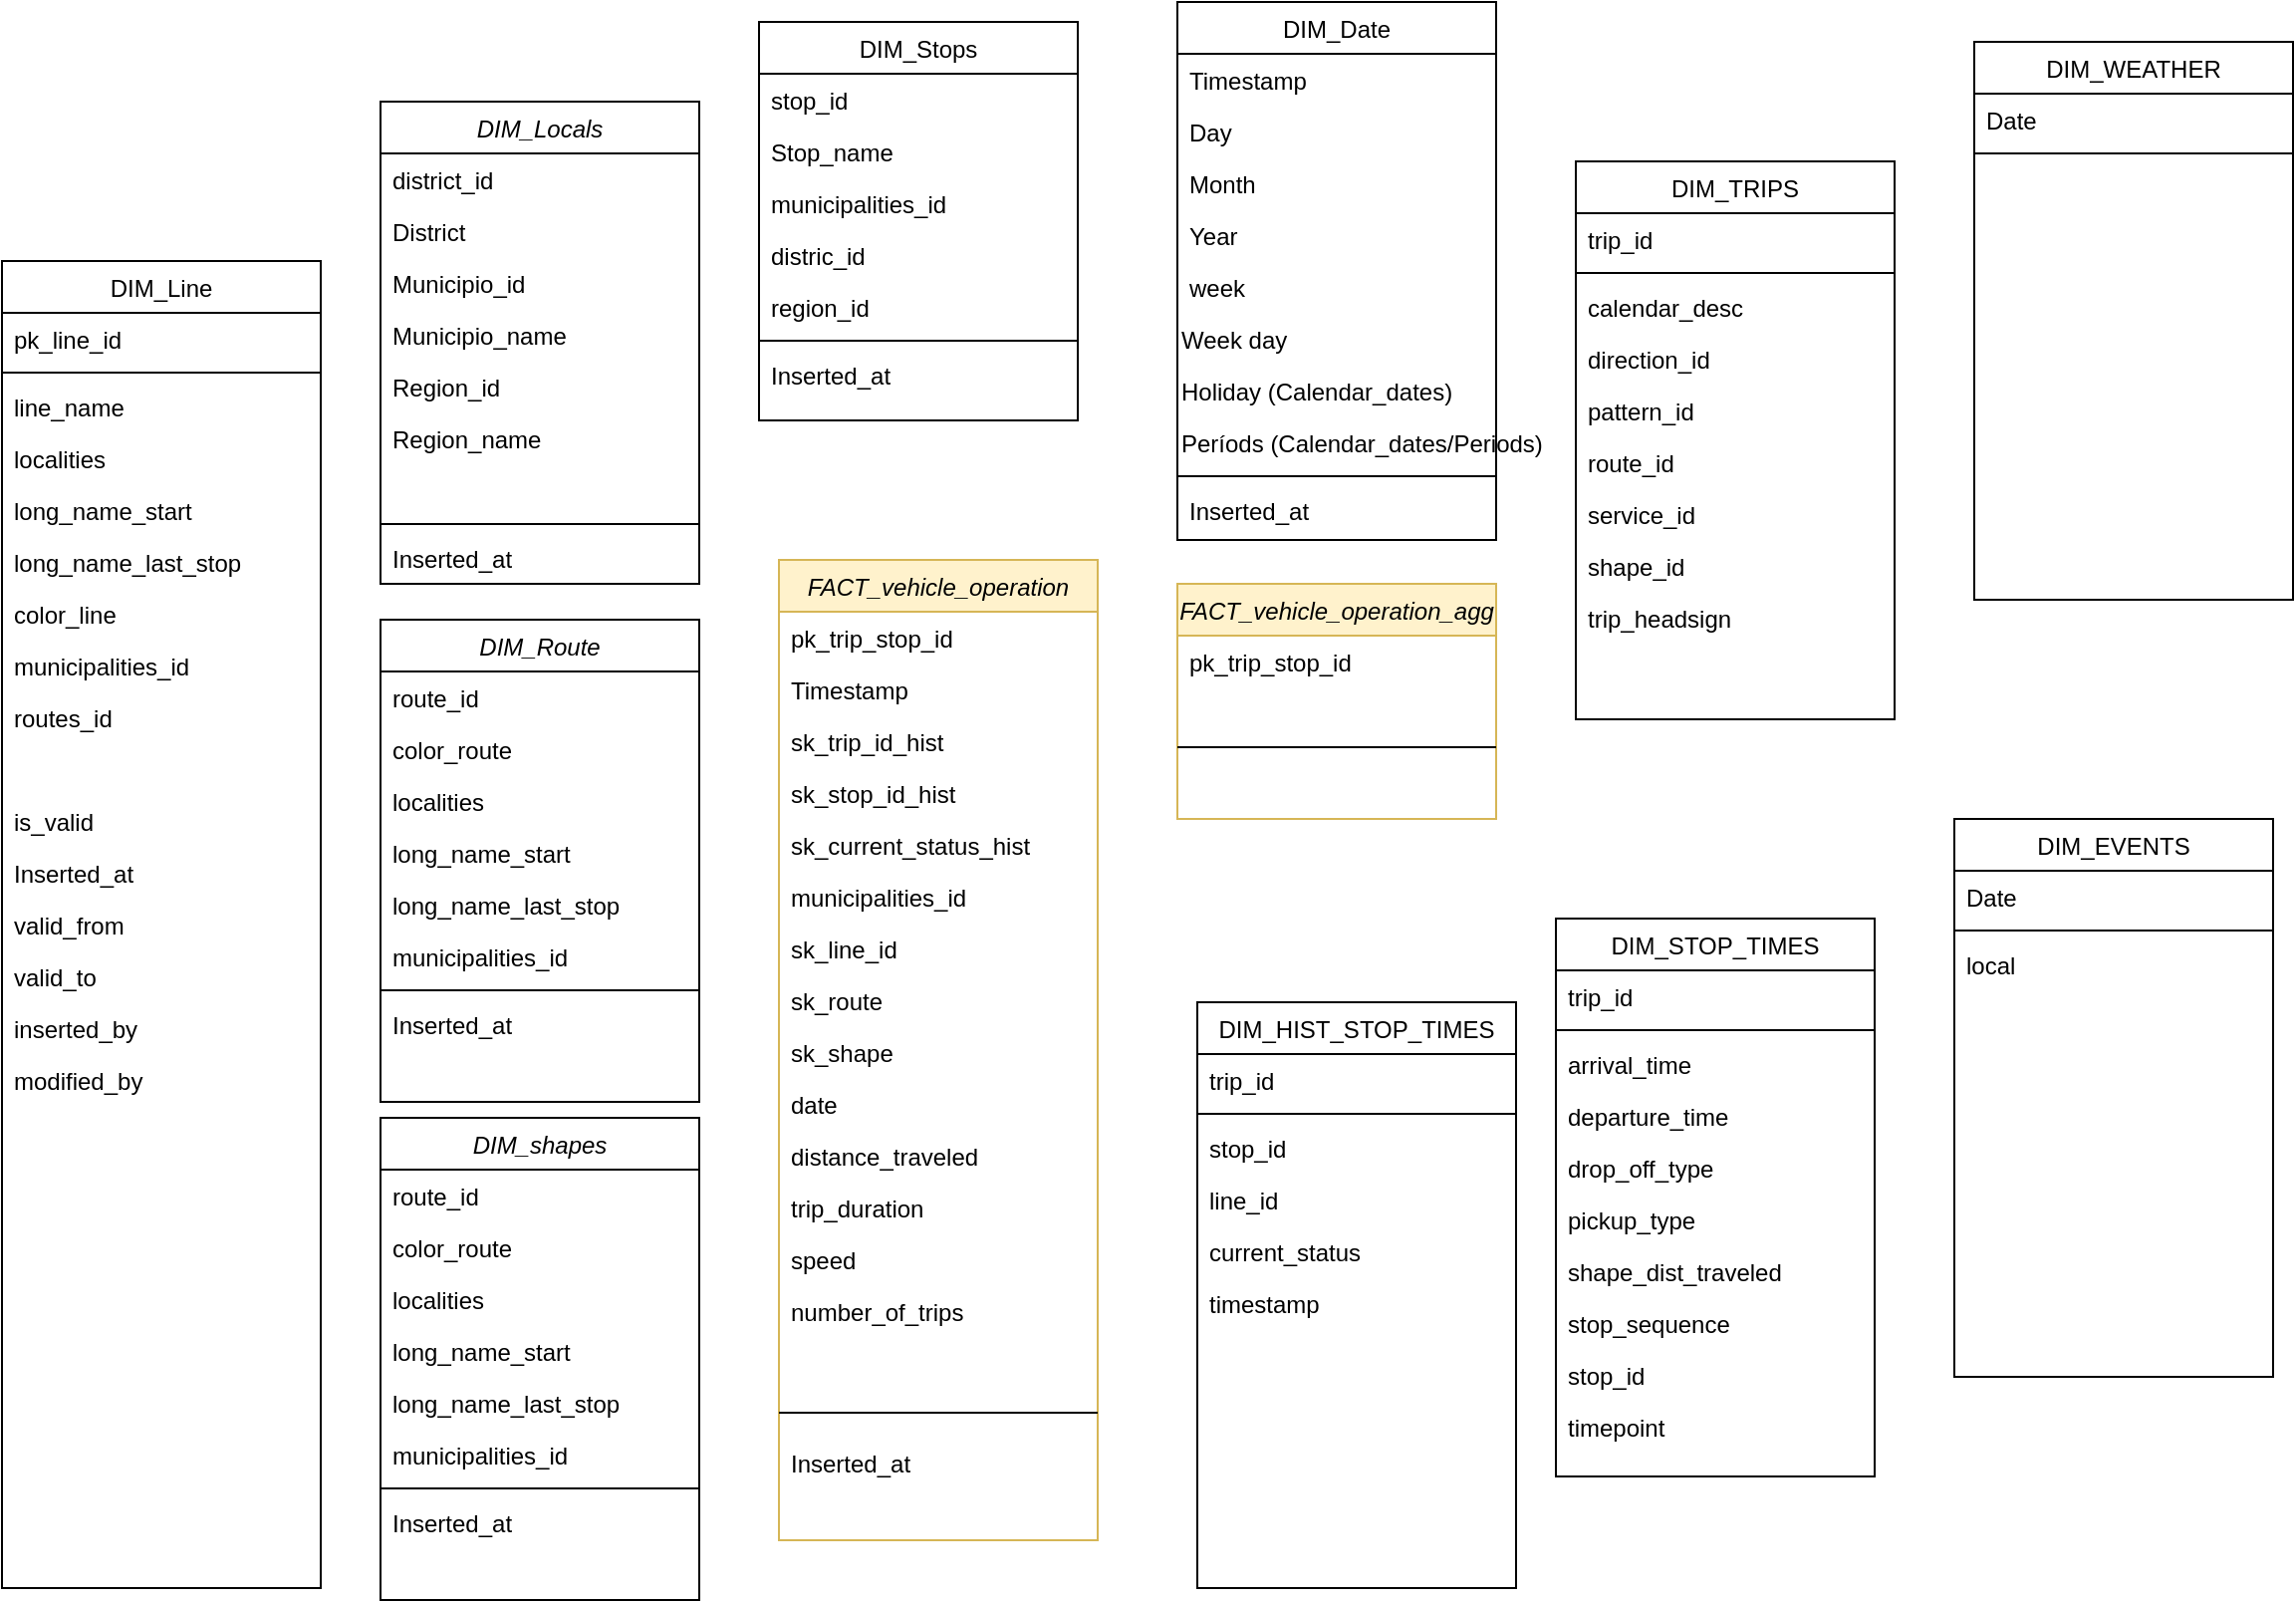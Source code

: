<mxfile version="26.0.5">
  <diagram id="C5RBs43oDa-KdzZeNtuy" name="Page-1">
    <mxGraphModel dx="1735" dy="931" grid="1" gridSize="10" guides="1" tooltips="1" connect="1" arrows="1" fold="1" page="1" pageScale="1" pageWidth="827" pageHeight="1169" math="0" shadow="0">
      <root>
        <mxCell id="WIyWlLk6GJQsqaUBKTNV-0" />
        <mxCell id="WIyWlLk6GJQsqaUBKTNV-1" parent="WIyWlLk6GJQsqaUBKTNV-0" />
        <mxCell id="zkfFHV4jXpPFQw0GAbJ--0" value="DIM_Locals" style="swimlane;fontStyle=2;align=center;verticalAlign=top;childLayout=stackLayout;horizontal=1;startSize=26;horizontalStack=0;resizeParent=1;resizeLast=0;collapsible=1;marginBottom=0;rounded=0;shadow=0;strokeWidth=1;" parent="WIyWlLk6GJQsqaUBKTNV-1" vertex="1">
          <mxGeometry x="200" y="60" width="160" height="242" as="geometry">
            <mxRectangle x="230" y="140" width="160" height="26" as="alternateBounds" />
          </mxGeometry>
        </mxCell>
        <mxCell id="ytz7FSk_HXRQJkS6BDHi-59" value="district_id" style="text;align=left;verticalAlign=top;spacingLeft=4;spacingRight=4;overflow=hidden;rotatable=0;points=[[0,0.5],[1,0.5]];portConstraint=eastwest;" parent="zkfFHV4jXpPFQw0GAbJ--0" vertex="1">
          <mxGeometry y="26" width="160" height="26" as="geometry" />
        </mxCell>
        <mxCell id="zkfFHV4jXpPFQw0GAbJ--2" value="District" style="text;align=left;verticalAlign=top;spacingLeft=4;spacingRight=4;overflow=hidden;rotatable=0;points=[[0,0.5],[1,0.5]];portConstraint=eastwest;rounded=0;shadow=0;html=0;" parent="zkfFHV4jXpPFQw0GAbJ--0" vertex="1">
          <mxGeometry y="52" width="160" height="26" as="geometry" />
        </mxCell>
        <mxCell id="zkfFHV4jXpPFQw0GAbJ--1" value="Municipio_id" style="text;align=left;verticalAlign=top;spacingLeft=4;spacingRight=4;overflow=hidden;rotatable=0;points=[[0,0.5],[1,0.5]];portConstraint=eastwest;" parent="zkfFHV4jXpPFQw0GAbJ--0" vertex="1">
          <mxGeometry y="78" width="160" height="26" as="geometry" />
        </mxCell>
        <mxCell id="zkfFHV4jXpPFQw0GAbJ--3" value="Municipio_name" style="text;align=left;verticalAlign=top;spacingLeft=4;spacingRight=4;overflow=hidden;rotatable=0;points=[[0,0.5],[1,0.5]];portConstraint=eastwest;rounded=0;shadow=0;html=0;" parent="zkfFHV4jXpPFQw0GAbJ--0" vertex="1">
          <mxGeometry y="104" width="160" height="26" as="geometry" />
        </mxCell>
        <mxCell id="ytz7FSk_HXRQJkS6BDHi-60" value="Region_id" style="text;align=left;verticalAlign=top;spacingLeft=4;spacingRight=4;overflow=hidden;rotatable=0;points=[[0,0.5],[1,0.5]];portConstraint=eastwest;rounded=0;shadow=0;html=0;" parent="zkfFHV4jXpPFQw0GAbJ--0" vertex="1">
          <mxGeometry y="130" width="160" height="26" as="geometry" />
        </mxCell>
        <mxCell id="ytz7FSk_HXRQJkS6BDHi-61" value="Region_name" style="text;align=left;verticalAlign=top;spacingLeft=4;spacingRight=4;overflow=hidden;rotatable=0;points=[[0,0.5],[1,0.5]];portConstraint=eastwest;rounded=0;shadow=0;html=0;" parent="zkfFHV4jXpPFQw0GAbJ--0" vertex="1">
          <mxGeometry y="156" width="160" height="26" as="geometry" />
        </mxCell>
        <mxCell id="ytz7FSk_HXRQJkS6BDHi-62" style="text;align=left;verticalAlign=top;spacingLeft=4;spacingRight=4;overflow=hidden;rotatable=0;points=[[0,0.5],[1,0.5]];portConstraint=eastwest;rounded=0;shadow=0;html=0;" parent="zkfFHV4jXpPFQw0GAbJ--0" vertex="1">
          <mxGeometry y="182" width="160" height="26" as="geometry" />
        </mxCell>
        <mxCell id="zkfFHV4jXpPFQw0GAbJ--4" value="" style="line;html=1;strokeWidth=1;align=left;verticalAlign=middle;spacingTop=-1;spacingLeft=3;spacingRight=3;rotatable=0;labelPosition=right;points=[];portConstraint=eastwest;" parent="zkfFHV4jXpPFQw0GAbJ--0" vertex="1">
          <mxGeometry y="208" width="160" height="8" as="geometry" />
        </mxCell>
        <mxCell id="zkfFHV4jXpPFQw0GAbJ--5" value="Inserted_at" style="text;align=left;verticalAlign=top;spacingLeft=4;spacingRight=4;overflow=hidden;rotatable=0;points=[[0,0.5],[1,0.5]];portConstraint=eastwest;" parent="zkfFHV4jXpPFQw0GAbJ--0" vertex="1">
          <mxGeometry y="216" width="160" height="26" as="geometry" />
        </mxCell>
        <mxCell id="zkfFHV4jXpPFQw0GAbJ--6" value="DIM_Line" style="swimlane;fontStyle=0;align=center;verticalAlign=top;childLayout=stackLayout;horizontal=1;startSize=26;horizontalStack=0;resizeParent=1;resizeLast=0;collapsible=1;marginBottom=0;rounded=0;shadow=0;strokeWidth=1;" parent="WIyWlLk6GJQsqaUBKTNV-1" vertex="1">
          <mxGeometry x="10" y="140" width="160" height="666" as="geometry">
            <mxRectangle x="20" y="140" width="160" height="26" as="alternateBounds" />
          </mxGeometry>
        </mxCell>
        <mxCell id="zkfFHV4jXpPFQw0GAbJ--7" value="pk_line_id" style="text;align=left;verticalAlign=top;spacingLeft=4;spacingRight=4;overflow=hidden;rotatable=0;points=[[0,0.5],[1,0.5]];portConstraint=eastwest;" parent="zkfFHV4jXpPFQw0GAbJ--6" vertex="1">
          <mxGeometry y="26" width="160" height="26" as="geometry" />
        </mxCell>
        <mxCell id="zkfFHV4jXpPFQw0GAbJ--9" value="" style="line;html=1;strokeWidth=1;align=left;verticalAlign=middle;spacingTop=-1;spacingLeft=3;spacingRight=3;rotatable=0;labelPosition=right;points=[];portConstraint=eastwest;" parent="zkfFHV4jXpPFQw0GAbJ--6" vertex="1">
          <mxGeometry y="52" width="160" height="8" as="geometry" />
        </mxCell>
        <mxCell id="zkfFHV4jXpPFQw0GAbJ--8" value="line_name" style="text;align=left;verticalAlign=top;spacingLeft=4;spacingRight=4;overflow=hidden;rotatable=0;points=[[0,0.5],[1,0.5]];portConstraint=eastwest;rounded=0;shadow=0;html=0;" parent="zkfFHV4jXpPFQw0GAbJ--6" vertex="1">
          <mxGeometry y="60" width="160" height="26" as="geometry" />
        </mxCell>
        <mxCell id="ytz7FSk_HXRQJkS6BDHi-27" value="localities" style="text;align=left;verticalAlign=top;spacingLeft=4;spacingRight=4;overflow=hidden;rotatable=0;points=[[0,0.5],[1,0.5]];portConstraint=eastwest;rounded=0;shadow=0;html=0;" parent="zkfFHV4jXpPFQw0GAbJ--6" vertex="1">
          <mxGeometry y="86" width="160" height="26" as="geometry" />
        </mxCell>
        <mxCell id="ytz7FSk_HXRQJkS6BDHi-26" value="long_name_start" style="text;align=left;verticalAlign=top;spacingLeft=4;spacingRight=4;overflow=hidden;rotatable=0;points=[[0,0.5],[1,0.5]];portConstraint=eastwest;rounded=0;shadow=0;html=0;" parent="zkfFHV4jXpPFQw0GAbJ--6" vertex="1">
          <mxGeometry y="112" width="160" height="26" as="geometry" />
        </mxCell>
        <mxCell id="ytz7FSk_HXRQJkS6BDHi-56" value="long_name_last_stop" style="text;align=left;verticalAlign=top;spacingLeft=4;spacingRight=4;overflow=hidden;rotatable=0;points=[[0,0.5],[1,0.5]];portConstraint=eastwest;rounded=0;shadow=0;html=0;" parent="zkfFHV4jXpPFQw0GAbJ--6" vertex="1">
          <mxGeometry y="138" width="160" height="26" as="geometry" />
        </mxCell>
        <mxCell id="ytz7FSk_HXRQJkS6BDHi-25" value="color_line" style="text;align=left;verticalAlign=top;spacingLeft=4;spacingRight=4;overflow=hidden;rotatable=0;points=[[0,0.5],[1,0.5]];portConstraint=eastwest;rounded=0;shadow=0;html=0;" parent="zkfFHV4jXpPFQw0GAbJ--6" vertex="1">
          <mxGeometry y="164" width="160" height="26" as="geometry" />
        </mxCell>
        <mxCell id="ytz7FSk_HXRQJkS6BDHi-24" value="municipalities_id" style="text;align=left;verticalAlign=top;spacingLeft=4;spacingRight=4;overflow=hidden;rotatable=0;points=[[0,0.5],[1,0.5]];portConstraint=eastwest;rounded=0;shadow=0;html=0;" parent="zkfFHV4jXpPFQw0GAbJ--6" vertex="1">
          <mxGeometry y="190" width="160" height="26" as="geometry" />
        </mxCell>
        <mxCell id="ytz7FSk_HXRQJkS6BDHi-31" value="routes_id" style="text;align=left;verticalAlign=top;spacingLeft=4;spacingRight=4;overflow=hidden;rotatable=0;points=[[0,0.5],[1,0.5]];portConstraint=eastwest;rounded=0;shadow=0;html=0;" parent="zkfFHV4jXpPFQw0GAbJ--6" vertex="1">
          <mxGeometry y="216" width="160" height="26" as="geometry" />
        </mxCell>
        <mxCell id="ytz7FSk_HXRQJkS6BDHi-30" style="text;align=left;verticalAlign=top;spacingLeft=4;spacingRight=4;overflow=hidden;rotatable=0;points=[[0,0.5],[1,0.5]];portConstraint=eastwest;rounded=0;shadow=0;html=0;" parent="zkfFHV4jXpPFQw0GAbJ--6" vertex="1">
          <mxGeometry y="242" width="160" height="26" as="geometry" />
        </mxCell>
        <mxCell id="ytz7FSk_HXRQJkS6BDHi-29" value="is_valid" style="text;align=left;verticalAlign=top;spacingLeft=4;spacingRight=4;overflow=hidden;rotatable=0;points=[[0,0.5],[1,0.5]];portConstraint=eastwest;rounded=0;shadow=0;html=0;" parent="zkfFHV4jXpPFQw0GAbJ--6" vertex="1">
          <mxGeometry y="268" width="160" height="26" as="geometry" />
        </mxCell>
        <mxCell id="zkfFHV4jXpPFQw0GAbJ--11" value="Inserted_at" style="text;align=left;verticalAlign=top;spacingLeft=4;spacingRight=4;overflow=hidden;rotatable=0;points=[[0,0.5],[1,0.5]];portConstraint=eastwest;" parent="zkfFHV4jXpPFQw0GAbJ--6" vertex="1">
          <mxGeometry y="294" width="160" height="26" as="geometry" />
        </mxCell>
        <mxCell id="ytz7FSk_HXRQJkS6BDHi-37" value="valid_from" style="text;align=left;verticalAlign=top;spacingLeft=4;spacingRight=4;overflow=hidden;rotatable=0;points=[[0,0.5],[1,0.5]];portConstraint=eastwest;" parent="zkfFHV4jXpPFQw0GAbJ--6" vertex="1">
          <mxGeometry y="320" width="160" height="26" as="geometry" />
        </mxCell>
        <mxCell id="ytz7FSk_HXRQJkS6BDHi-36" value="valid_to" style="text;align=left;verticalAlign=top;spacingLeft=4;spacingRight=4;overflow=hidden;rotatable=0;points=[[0,0.5],[1,0.5]];portConstraint=eastwest;" parent="zkfFHV4jXpPFQw0GAbJ--6" vertex="1">
          <mxGeometry y="346" width="160" height="26" as="geometry" />
        </mxCell>
        <mxCell id="ytz7FSk_HXRQJkS6BDHi-35" value="inserted_by" style="text;align=left;verticalAlign=top;spacingLeft=4;spacingRight=4;overflow=hidden;rotatable=0;points=[[0,0.5],[1,0.5]];portConstraint=eastwest;" parent="zkfFHV4jXpPFQw0GAbJ--6" vertex="1">
          <mxGeometry y="372" width="160" height="26" as="geometry" />
        </mxCell>
        <mxCell id="ytz7FSk_HXRQJkS6BDHi-38" value="modified_by" style="text;align=left;verticalAlign=top;spacingLeft=4;spacingRight=4;overflow=hidden;rotatable=0;points=[[0,0.5],[1,0.5]];portConstraint=eastwest;" parent="zkfFHV4jXpPFQw0GAbJ--6" vertex="1">
          <mxGeometry y="398" width="160" height="26" as="geometry" />
        </mxCell>
        <mxCell id="zkfFHV4jXpPFQw0GAbJ--13" value="DIM_Stops" style="swimlane;fontStyle=0;align=center;verticalAlign=top;childLayout=stackLayout;horizontal=1;startSize=26;horizontalStack=0;resizeParent=1;resizeLast=0;collapsible=1;marginBottom=0;rounded=0;shadow=0;strokeWidth=1;" parent="WIyWlLk6GJQsqaUBKTNV-1" vertex="1">
          <mxGeometry x="390" y="20" width="160" height="200" as="geometry">
            <mxRectangle x="340" y="380" width="170" height="26" as="alternateBounds" />
          </mxGeometry>
        </mxCell>
        <mxCell id="zkfFHV4jXpPFQw0GAbJ--14" value="stop_id" style="text;align=left;verticalAlign=top;spacingLeft=4;spacingRight=4;overflow=hidden;rotatable=0;points=[[0,0.5],[1,0.5]];portConstraint=eastwest;" parent="zkfFHV4jXpPFQw0GAbJ--13" vertex="1">
          <mxGeometry y="26" width="160" height="26" as="geometry" />
        </mxCell>
        <mxCell id="ytz7FSk_HXRQJkS6BDHi-58" value="Stop_name" style="text;align=left;verticalAlign=top;spacingLeft=4;spacingRight=4;overflow=hidden;rotatable=0;points=[[0,0.5],[1,0.5]];portConstraint=eastwest;" parent="zkfFHV4jXpPFQw0GAbJ--13" vertex="1">
          <mxGeometry y="52" width="160" height="26" as="geometry" />
        </mxCell>
        <mxCell id="bVupfKJngIIQTABg6mED-46" value="municipalities_id" style="text;align=left;verticalAlign=top;spacingLeft=4;spacingRight=4;overflow=hidden;rotatable=0;points=[[0,0.5],[1,0.5]];portConstraint=eastwest;" parent="zkfFHV4jXpPFQw0GAbJ--13" vertex="1">
          <mxGeometry y="78" width="160" height="26" as="geometry" />
        </mxCell>
        <mxCell id="bVupfKJngIIQTABg6mED-47" value="distric_id" style="text;align=left;verticalAlign=top;spacingLeft=4;spacingRight=4;overflow=hidden;rotatable=0;points=[[0,0.5],[1,0.5]];portConstraint=eastwest;" parent="zkfFHV4jXpPFQw0GAbJ--13" vertex="1">
          <mxGeometry y="104" width="160" height="26" as="geometry" />
        </mxCell>
        <mxCell id="bVupfKJngIIQTABg6mED-48" value="region_id" style="text;align=left;verticalAlign=top;spacingLeft=4;spacingRight=4;overflow=hidden;rotatable=0;points=[[0,0.5],[1,0.5]];portConstraint=eastwest;" parent="zkfFHV4jXpPFQw0GAbJ--13" vertex="1">
          <mxGeometry y="130" width="160" height="26" as="geometry" />
        </mxCell>
        <mxCell id="zkfFHV4jXpPFQw0GAbJ--15" value="" style="line;html=1;strokeWidth=1;align=left;verticalAlign=middle;spacingTop=-1;spacingLeft=3;spacingRight=3;rotatable=0;labelPosition=right;points=[];portConstraint=eastwest;" parent="zkfFHV4jXpPFQw0GAbJ--13" vertex="1">
          <mxGeometry y="156" width="160" height="8" as="geometry" />
        </mxCell>
        <mxCell id="vz89h9KPM2LxilviJ_0N-14" value="Inserted_at" style="text;align=left;verticalAlign=top;spacingLeft=4;spacingRight=4;overflow=hidden;rotatable=0;points=[[0,0.5],[1,0.5]];portConstraint=eastwest;" parent="zkfFHV4jXpPFQw0GAbJ--13" vertex="1">
          <mxGeometry y="164" width="160" height="26" as="geometry" />
        </mxCell>
        <mxCell id="zkfFHV4jXpPFQw0GAbJ--17" value="DIM_Date" style="swimlane;fontStyle=0;align=center;verticalAlign=top;childLayout=stackLayout;horizontal=1;startSize=26;horizontalStack=0;resizeParent=1;resizeLast=0;collapsible=1;marginBottom=0;rounded=0;shadow=0;strokeWidth=1;" parent="WIyWlLk6GJQsqaUBKTNV-1" vertex="1">
          <mxGeometry x="600" y="10" width="160" height="270" as="geometry">
            <mxRectangle x="660" y="40" width="160" height="26" as="alternateBounds" />
          </mxGeometry>
        </mxCell>
        <mxCell id="ytz7FSk_HXRQJkS6BDHi-17" value="Timestamp" style="text;align=left;verticalAlign=top;spacingLeft=4;spacingRight=4;overflow=hidden;rotatable=0;points=[[0,0.5],[1,0.5]];portConstraint=eastwest;" parent="zkfFHV4jXpPFQw0GAbJ--17" vertex="1">
          <mxGeometry y="26" width="160" height="26" as="geometry" />
        </mxCell>
        <mxCell id="zkfFHV4jXpPFQw0GAbJ--18" value="Day" style="text;align=left;verticalAlign=top;spacingLeft=4;spacingRight=4;overflow=hidden;rotatable=0;points=[[0,0.5],[1,0.5]];portConstraint=eastwest;" parent="zkfFHV4jXpPFQw0GAbJ--17" vertex="1">
          <mxGeometry y="52" width="160" height="26" as="geometry" />
        </mxCell>
        <mxCell id="zkfFHV4jXpPFQw0GAbJ--19" value="Month" style="text;align=left;verticalAlign=top;spacingLeft=4;spacingRight=4;overflow=hidden;rotatable=0;points=[[0,0.5],[1,0.5]];portConstraint=eastwest;rounded=0;shadow=0;html=0;" parent="zkfFHV4jXpPFQw0GAbJ--17" vertex="1">
          <mxGeometry y="78" width="160" height="26" as="geometry" />
        </mxCell>
        <mxCell id="zkfFHV4jXpPFQw0GAbJ--20" value="Year" style="text;align=left;verticalAlign=top;spacingLeft=4;spacingRight=4;overflow=hidden;rotatable=0;points=[[0,0.5],[1,0.5]];portConstraint=eastwest;rounded=0;shadow=0;html=0;" parent="zkfFHV4jXpPFQw0GAbJ--17" vertex="1">
          <mxGeometry y="104" width="160" height="26" as="geometry" />
        </mxCell>
        <mxCell id="zkfFHV4jXpPFQw0GAbJ--21" value="week" style="text;align=left;verticalAlign=top;spacingLeft=4;spacingRight=4;overflow=hidden;rotatable=0;points=[[0,0.5],[1,0.5]];portConstraint=eastwest;rounded=0;shadow=0;html=0;" parent="zkfFHV4jXpPFQw0GAbJ--17" vertex="1">
          <mxGeometry y="130" width="160" height="26" as="geometry" />
        </mxCell>
        <mxCell id="zbxnc2EqEYzO_61Se_PS-4" value="Week day" style="text;strokeColor=none;align=left;fillColor=none;verticalAlign=top;rounded=0;spacingRight=4;" parent="zkfFHV4jXpPFQw0GAbJ--17" vertex="1">
          <mxGeometry y="156" width="160" height="26" as="geometry" />
        </mxCell>
        <mxCell id="zbxnc2EqEYzO_61Se_PS-14" value="Holiday (Calendar_dates)" style="text;strokeColor=none;align=left;fillColor=none;verticalAlign=top;rounded=0;spacingRight=4;" parent="zkfFHV4jXpPFQw0GAbJ--17" vertex="1">
          <mxGeometry y="182" width="160" height="26" as="geometry" />
        </mxCell>
        <mxCell id="zbxnc2EqEYzO_61Se_PS-15" value="Períods (Calendar_dates/Periods)" style="text;strokeColor=none;align=left;fillColor=none;verticalAlign=top;rounded=0;spacingRight=4;" parent="zkfFHV4jXpPFQw0GAbJ--17" vertex="1">
          <mxGeometry y="208" width="160" height="26" as="geometry" />
        </mxCell>
        <mxCell id="zkfFHV4jXpPFQw0GAbJ--23" value="" style="line;html=1;strokeWidth=1;align=left;verticalAlign=middle;spacingTop=-1;spacingLeft=3;spacingRight=3;rotatable=0;labelPosition=right;points=[];portConstraint=eastwest;" parent="zkfFHV4jXpPFQw0GAbJ--17" vertex="1">
          <mxGeometry y="234" width="160" height="8" as="geometry" />
        </mxCell>
        <mxCell id="zkfFHV4jXpPFQw0GAbJ--25" value="Inserted_at" style="text;align=left;verticalAlign=top;spacingLeft=4;spacingRight=4;overflow=hidden;rotatable=0;points=[[0,0.5],[1,0.5]];portConstraint=eastwest;" parent="zkfFHV4jXpPFQw0GAbJ--17" vertex="1">
          <mxGeometry y="242" width="160" height="26" as="geometry" />
        </mxCell>
        <mxCell id="ytz7FSk_HXRQJkS6BDHi-0" value="FACT_vehicle_operation" style="swimlane;fontStyle=2;align=center;verticalAlign=top;childLayout=stackLayout;horizontal=1;startSize=26;horizontalStack=0;resizeParent=1;resizeLast=0;collapsible=1;marginBottom=0;rounded=0;shadow=0;strokeWidth=1;fillColor=#fff2cc;strokeColor=#d6b656;" parent="WIyWlLk6GJQsqaUBKTNV-1" vertex="1">
          <mxGeometry x="400" y="290" width="160" height="492" as="geometry">
            <mxRectangle x="230" y="140" width="160" height="26" as="alternateBounds" />
          </mxGeometry>
        </mxCell>
        <mxCell id="vz89h9KPM2LxilviJ_0N-10" value="pk_trip_stop_id" style="text;align=left;verticalAlign=top;spacingLeft=4;spacingRight=4;overflow=hidden;rotatable=0;points=[[0,0.5],[1,0.5]];portConstraint=eastwest;rounded=0;shadow=0;html=0;" parent="ytz7FSk_HXRQJkS6BDHi-0" vertex="1">
          <mxGeometry y="26" width="160" height="26" as="geometry" />
        </mxCell>
        <mxCell id="ytz7FSk_HXRQJkS6BDHi-16" value="Timestamp" style="text;align=left;verticalAlign=top;spacingLeft=4;spacingRight=4;overflow=hidden;rotatable=0;points=[[0,0.5],[1,0.5]];portConstraint=eastwest;rounded=0;shadow=0;html=0;" parent="ytz7FSk_HXRQJkS6BDHi-0" vertex="1">
          <mxGeometry y="52" width="160" height="26" as="geometry" />
        </mxCell>
        <mxCell id="ytz7FSk_HXRQJkS6BDHi-18" value="sk_trip_id_hist&#xa;" style="text;align=left;verticalAlign=top;spacingLeft=4;spacingRight=4;overflow=hidden;rotatable=0;points=[[0,0.5],[1,0.5]];portConstraint=eastwest;rounded=0;shadow=0;html=0;" parent="ytz7FSk_HXRQJkS6BDHi-0" vertex="1">
          <mxGeometry y="78" width="160" height="26" as="geometry" />
        </mxCell>
        <mxCell id="vz89h9KPM2LxilviJ_0N-11" value="sk_stop_id_hist" style="text;align=left;verticalAlign=top;spacingLeft=4;spacingRight=4;overflow=hidden;rotatable=0;points=[[0,0.5],[1,0.5]];portConstraint=eastwest;rounded=0;shadow=0;html=0;" parent="ytz7FSk_HXRQJkS6BDHi-0" vertex="1">
          <mxGeometry y="104" width="160" height="26" as="geometry" />
        </mxCell>
        <mxCell id="vz89h9KPM2LxilviJ_0N-20" value="sk_current_status_hist" style="text;align=left;verticalAlign=top;spacingLeft=4;spacingRight=4;overflow=hidden;rotatable=0;points=[[0,0.5],[1,0.5]];portConstraint=eastwest;rounded=0;shadow=0;html=0;" parent="ytz7FSk_HXRQJkS6BDHi-0" vertex="1">
          <mxGeometry y="130" width="160" height="26" as="geometry" />
        </mxCell>
        <mxCell id="bVupfKJngIIQTABg6mED-43" value="municipalities_id" style="text;align=left;verticalAlign=top;spacingLeft=4;spacingRight=4;overflow=hidden;rotatable=0;points=[[0,0.5],[1,0.5]];portConstraint=eastwest;rounded=0;shadow=0;html=0;" parent="ytz7FSk_HXRQJkS6BDHi-0" vertex="1">
          <mxGeometry y="156" width="160" height="26" as="geometry" />
        </mxCell>
        <mxCell id="ytz7FSk_HXRQJkS6BDHi-23" value="sk_line_id" style="text;align=left;verticalAlign=top;spacingLeft=4;spacingRight=4;overflow=hidden;rotatable=0;points=[[0,0.5],[1,0.5]];portConstraint=eastwest;rounded=0;shadow=0;html=0;" parent="ytz7FSk_HXRQJkS6BDHi-0" vertex="1">
          <mxGeometry y="182" width="160" height="26" as="geometry" />
        </mxCell>
        <mxCell id="ytz7FSk_HXRQJkS6BDHi-63" value="sk_route" style="text;align=left;verticalAlign=top;spacingLeft=4;spacingRight=4;overflow=hidden;rotatable=0;points=[[0,0.5],[1,0.5]];portConstraint=eastwest;rounded=0;shadow=0;html=0;" parent="ytz7FSk_HXRQJkS6BDHi-0" vertex="1">
          <mxGeometry y="208" width="160" height="26" as="geometry" />
        </mxCell>
        <mxCell id="bVupfKJngIIQTABg6mED-0" value="sk_shape" style="text;align=left;verticalAlign=top;spacingLeft=4;spacingRight=4;overflow=hidden;rotatable=0;points=[[0,0.5],[1,0.5]];portConstraint=eastwest;rounded=0;shadow=0;html=0;" parent="ytz7FSk_HXRQJkS6BDHi-0" vertex="1">
          <mxGeometry y="234" width="160" height="26" as="geometry" />
        </mxCell>
        <mxCell id="ytz7FSk_HXRQJkS6BDHi-33" value="date" style="text;align=left;verticalAlign=top;spacingLeft=4;spacingRight=4;overflow=hidden;rotatable=0;points=[[0,0.5],[1,0.5]];portConstraint=eastwest;rounded=0;shadow=0;html=0;" parent="ytz7FSk_HXRQJkS6BDHi-0" vertex="1">
          <mxGeometry y="260" width="160" height="26" as="geometry" />
        </mxCell>
        <mxCell id="ytz7FSk_HXRQJkS6BDHi-49" value="distance_traveled" style="text;align=left;verticalAlign=top;spacingLeft=4;spacingRight=4;overflow=hidden;rotatable=0;points=[[0,0.5],[1,0.5]];portConstraint=eastwest;rounded=0;shadow=0;html=0;" parent="ytz7FSk_HXRQJkS6BDHi-0" vertex="1">
          <mxGeometry y="286" width="160" height="26" as="geometry" />
        </mxCell>
        <mxCell id="ytz7FSk_HXRQJkS6BDHi-50" value="trip_duration" style="text;align=left;verticalAlign=top;spacingLeft=4;spacingRight=4;overflow=hidden;rotatable=0;points=[[0,0.5],[1,0.5]];portConstraint=eastwest;rounded=0;shadow=0;html=0;" parent="ytz7FSk_HXRQJkS6BDHi-0" vertex="1">
          <mxGeometry y="312" width="160" height="26" as="geometry" />
        </mxCell>
        <mxCell id="ytz7FSk_HXRQJkS6BDHi-76" value="speed" style="text;align=left;verticalAlign=top;spacingLeft=4;spacingRight=4;overflow=hidden;rotatable=0;points=[[0,0.5],[1,0.5]];portConstraint=eastwest;rounded=0;shadow=0;html=0;" parent="ytz7FSk_HXRQJkS6BDHi-0" vertex="1">
          <mxGeometry y="338" width="160" height="26" as="geometry" />
        </mxCell>
        <mxCell id="ytz7FSk_HXRQJkS6BDHi-52" value="number_of_trips" style="text;align=left;verticalAlign=top;spacingLeft=4;spacingRight=4;overflow=hidden;rotatable=0;points=[[0,0.5],[1,0.5]];portConstraint=eastwest;rounded=0;shadow=0;html=0;" parent="ytz7FSk_HXRQJkS6BDHi-0" vertex="1">
          <mxGeometry y="364" width="160" height="26" as="geometry" />
        </mxCell>
        <mxCell id="vz89h9KPM2LxilviJ_0N-2" style="text;align=left;verticalAlign=top;spacingLeft=4;spacingRight=4;overflow=hidden;rotatable=0;points=[[0,0.5],[1,0.5]];portConstraint=eastwest;rounded=0;shadow=0;html=0;" parent="ytz7FSk_HXRQJkS6BDHi-0" vertex="1">
          <mxGeometry y="390" width="160" height="26" as="geometry" />
        </mxCell>
        <mxCell id="ytz7FSk_HXRQJkS6BDHi-4" value="" style="line;html=1;strokeWidth=1;align=left;verticalAlign=middle;spacingTop=-1;spacingLeft=3;spacingRight=3;rotatable=0;labelPosition=right;points=[];portConstraint=eastwest;" parent="ytz7FSk_HXRQJkS6BDHi-0" vertex="1">
          <mxGeometry y="416" width="160" height="24" as="geometry" />
        </mxCell>
        <mxCell id="vz89h9KPM2LxilviJ_0N-12" value="Inserted_at" style="text;align=left;verticalAlign=top;spacingLeft=4;spacingRight=4;overflow=hidden;rotatable=0;points=[[0,0.5],[1,0.5]];portConstraint=eastwest;" parent="ytz7FSk_HXRQJkS6BDHi-0" vertex="1">
          <mxGeometry y="440" width="160" height="26" as="geometry" />
        </mxCell>
        <mxCell id="ytz7FSk_HXRQJkS6BDHi-39" value="FACT_vehicle_operation_agg&#xa;&#xa;" style="swimlane;fontStyle=2;align=center;verticalAlign=top;childLayout=stackLayout;horizontal=1;startSize=26;horizontalStack=0;resizeParent=1;resizeLast=0;collapsible=1;marginBottom=0;rounded=0;shadow=0;strokeWidth=1;fillColor=#fff2cc;strokeColor=#d6b656;" parent="WIyWlLk6GJQsqaUBKTNV-1" vertex="1">
          <mxGeometry x="600" y="302" width="160" height="118" as="geometry">
            <mxRectangle x="600" y="302" width="160" height="176" as="alternateBounds" />
          </mxGeometry>
        </mxCell>
        <mxCell id="vz89h9KPM2LxilviJ_0N-19" value="pk_trip_stop_id" style="text;align=left;verticalAlign=top;spacingLeft=4;spacingRight=4;overflow=hidden;rotatable=0;points=[[0,0.5],[1,0.5]];portConstraint=eastwest;rounded=0;shadow=0;html=0;" parent="ytz7FSk_HXRQJkS6BDHi-39" vertex="1">
          <mxGeometry y="26" width="160" height="26" as="geometry" />
        </mxCell>
        <mxCell id="vz89h9KPM2LxilviJ_0N-18" style="text;align=left;verticalAlign=top;spacingLeft=4;spacingRight=4;overflow=hidden;rotatable=0;points=[[0,0.5],[1,0.5]];portConstraint=eastwest;rounded=0;shadow=0;html=0;" parent="ytz7FSk_HXRQJkS6BDHi-39" vertex="1">
          <mxGeometry y="52" width="160" height="26" as="geometry" />
        </mxCell>
        <mxCell id="vz89h9KPM2LxilviJ_0N-15" style="line;html=1;strokeWidth=1;align=left;verticalAlign=middle;spacingTop=-1;spacingLeft=3;spacingRight=3;rotatable=0;labelPosition=right;points=[];portConstraint=eastwest;" parent="ytz7FSk_HXRQJkS6BDHi-39" vertex="1">
          <mxGeometry y="78" width="160" height="8" as="geometry" />
        </mxCell>
        <mxCell id="ytz7FSk_HXRQJkS6BDHi-64" value="DIM_Route" style="swimlane;fontStyle=2;align=center;verticalAlign=top;childLayout=stackLayout;horizontal=1;startSize=26;horizontalStack=0;resizeParent=1;resizeLast=0;collapsible=1;marginBottom=0;rounded=0;shadow=0;strokeWidth=1;" parent="WIyWlLk6GJQsqaUBKTNV-1" vertex="1">
          <mxGeometry x="200" y="320" width="160" height="242" as="geometry">
            <mxRectangle x="230" y="140" width="160" height="26" as="alternateBounds" />
          </mxGeometry>
        </mxCell>
        <mxCell id="ytz7FSk_HXRQJkS6BDHi-65" value="route_id" style="text;align=left;verticalAlign=top;spacingLeft=4;spacingRight=4;overflow=hidden;rotatable=0;points=[[0,0.5],[1,0.5]];portConstraint=eastwest;" parent="ytz7FSk_HXRQJkS6BDHi-64" vertex="1">
          <mxGeometry y="26" width="160" height="26" as="geometry" />
        </mxCell>
        <mxCell id="ytz7FSk_HXRQJkS6BDHi-66" value="color_route" style="text;align=left;verticalAlign=top;spacingLeft=4;spacingRight=4;overflow=hidden;rotatable=0;points=[[0,0.5],[1,0.5]];portConstraint=eastwest;rounded=0;shadow=0;html=0;" parent="ytz7FSk_HXRQJkS6BDHi-64" vertex="1">
          <mxGeometry y="52" width="160" height="26" as="geometry" />
        </mxCell>
        <mxCell id="ytz7FSk_HXRQJkS6BDHi-70" value="localities" style="text;align=left;verticalAlign=top;spacingLeft=4;spacingRight=4;overflow=hidden;rotatable=0;points=[[0,0.5],[1,0.5]];portConstraint=eastwest;rounded=0;shadow=0;html=0;" parent="ytz7FSk_HXRQJkS6BDHi-64" vertex="1">
          <mxGeometry y="78" width="160" height="26" as="geometry" />
        </mxCell>
        <mxCell id="ytz7FSk_HXRQJkS6BDHi-71" value="long_name_start" style="text;align=left;verticalAlign=top;spacingLeft=4;spacingRight=4;overflow=hidden;rotatable=0;points=[[0,0.5],[1,0.5]];portConstraint=eastwest;rounded=0;shadow=0;html=0;" parent="ytz7FSk_HXRQJkS6BDHi-64" vertex="1">
          <mxGeometry y="104" width="160" height="26" as="geometry" />
        </mxCell>
        <mxCell id="ytz7FSk_HXRQJkS6BDHi-74" value="long_name_last_stop" style="text;align=left;verticalAlign=top;spacingLeft=4;spacingRight=4;overflow=hidden;rotatable=0;points=[[0,0.5],[1,0.5]];portConstraint=eastwest;rounded=0;shadow=0;html=0;" parent="ytz7FSk_HXRQJkS6BDHi-64" vertex="1">
          <mxGeometry y="130" width="160" height="26" as="geometry" />
        </mxCell>
        <mxCell id="ytz7FSk_HXRQJkS6BDHi-75" value="municipalities_id" style="text;align=left;verticalAlign=top;spacingLeft=4;spacingRight=4;overflow=hidden;rotatable=0;points=[[0,0.5],[1,0.5]];portConstraint=eastwest;rounded=0;shadow=0;html=0;" parent="ytz7FSk_HXRQJkS6BDHi-64" vertex="1">
          <mxGeometry y="156" width="160" height="26" as="geometry" />
        </mxCell>
        <mxCell id="ytz7FSk_HXRQJkS6BDHi-72" value="" style="line;html=1;strokeWidth=1;align=left;verticalAlign=middle;spacingTop=-1;spacingLeft=3;spacingRight=3;rotatable=0;labelPosition=right;points=[];portConstraint=eastwest;" parent="ytz7FSk_HXRQJkS6BDHi-64" vertex="1">
          <mxGeometry y="182" width="160" height="8" as="geometry" />
        </mxCell>
        <mxCell id="ytz7FSk_HXRQJkS6BDHi-73" value="Inserted_at" style="text;align=left;verticalAlign=top;spacingLeft=4;spacingRight=4;overflow=hidden;rotatable=0;points=[[0,0.5],[1,0.5]];portConstraint=eastwest;" parent="ytz7FSk_HXRQJkS6BDHi-64" vertex="1">
          <mxGeometry y="190" width="160" height="26" as="geometry" />
        </mxCell>
        <mxCell id="bVupfKJngIIQTABg6mED-2" value="DIM_shapes" style="swimlane;fontStyle=2;align=center;verticalAlign=top;childLayout=stackLayout;horizontal=1;startSize=26;horizontalStack=0;resizeParent=1;resizeLast=0;collapsible=1;marginBottom=0;rounded=0;shadow=0;strokeWidth=1;" parent="WIyWlLk6GJQsqaUBKTNV-1" vertex="1">
          <mxGeometry x="200" y="570" width="160" height="242" as="geometry">
            <mxRectangle x="230" y="140" width="160" height="26" as="alternateBounds" />
          </mxGeometry>
        </mxCell>
        <mxCell id="bVupfKJngIIQTABg6mED-3" value="route_id" style="text;align=left;verticalAlign=top;spacingLeft=4;spacingRight=4;overflow=hidden;rotatable=0;points=[[0,0.5],[1,0.5]];portConstraint=eastwest;" parent="bVupfKJngIIQTABg6mED-2" vertex="1">
          <mxGeometry y="26" width="160" height="26" as="geometry" />
        </mxCell>
        <mxCell id="bVupfKJngIIQTABg6mED-4" value="color_route" style="text;align=left;verticalAlign=top;spacingLeft=4;spacingRight=4;overflow=hidden;rotatable=0;points=[[0,0.5],[1,0.5]];portConstraint=eastwest;rounded=0;shadow=0;html=0;" parent="bVupfKJngIIQTABg6mED-2" vertex="1">
          <mxGeometry y="52" width="160" height="26" as="geometry" />
        </mxCell>
        <mxCell id="bVupfKJngIIQTABg6mED-5" value="localities" style="text;align=left;verticalAlign=top;spacingLeft=4;spacingRight=4;overflow=hidden;rotatable=0;points=[[0,0.5],[1,0.5]];portConstraint=eastwest;rounded=0;shadow=0;html=0;" parent="bVupfKJngIIQTABg6mED-2" vertex="1">
          <mxGeometry y="78" width="160" height="26" as="geometry" />
        </mxCell>
        <mxCell id="bVupfKJngIIQTABg6mED-6" value="long_name_start" style="text;align=left;verticalAlign=top;spacingLeft=4;spacingRight=4;overflow=hidden;rotatable=0;points=[[0,0.5],[1,0.5]];portConstraint=eastwest;rounded=0;shadow=0;html=0;" parent="bVupfKJngIIQTABg6mED-2" vertex="1">
          <mxGeometry y="104" width="160" height="26" as="geometry" />
        </mxCell>
        <mxCell id="bVupfKJngIIQTABg6mED-7" value="long_name_last_stop" style="text;align=left;verticalAlign=top;spacingLeft=4;spacingRight=4;overflow=hidden;rotatable=0;points=[[0,0.5],[1,0.5]];portConstraint=eastwest;rounded=0;shadow=0;html=0;" parent="bVupfKJngIIQTABg6mED-2" vertex="1">
          <mxGeometry y="130" width="160" height="26" as="geometry" />
        </mxCell>
        <mxCell id="bVupfKJngIIQTABg6mED-8" value="municipalities_id" style="text;align=left;verticalAlign=top;spacingLeft=4;spacingRight=4;overflow=hidden;rotatable=0;points=[[0,0.5],[1,0.5]];portConstraint=eastwest;rounded=0;shadow=0;html=0;" parent="bVupfKJngIIQTABg6mED-2" vertex="1">
          <mxGeometry y="156" width="160" height="26" as="geometry" />
        </mxCell>
        <mxCell id="bVupfKJngIIQTABg6mED-9" value="" style="line;html=1;strokeWidth=1;align=left;verticalAlign=middle;spacingTop=-1;spacingLeft=3;spacingRight=3;rotatable=0;labelPosition=right;points=[];portConstraint=eastwest;" parent="bVupfKJngIIQTABg6mED-2" vertex="1">
          <mxGeometry y="182" width="160" height="8" as="geometry" />
        </mxCell>
        <mxCell id="bVupfKJngIIQTABg6mED-10" value="Inserted_at" style="text;align=left;verticalAlign=top;spacingLeft=4;spacingRight=4;overflow=hidden;rotatable=0;points=[[0,0.5],[1,0.5]];portConstraint=eastwest;" parent="bVupfKJngIIQTABg6mED-2" vertex="1">
          <mxGeometry y="190" width="160" height="26" as="geometry" />
        </mxCell>
        <mxCell id="bVupfKJngIIQTABg6mED-20" value="DIM_STOP_TIMES" style="swimlane;fontStyle=0;align=center;verticalAlign=top;childLayout=stackLayout;horizontal=1;startSize=26;horizontalStack=0;resizeParent=1;resizeLast=0;collapsible=1;marginBottom=0;rounded=0;shadow=0;strokeWidth=1;" parent="WIyWlLk6GJQsqaUBKTNV-1" vertex="1">
          <mxGeometry x="790" y="470" width="160" height="280" as="geometry">
            <mxRectangle x="340" y="380" width="170" height="26" as="alternateBounds" />
          </mxGeometry>
        </mxCell>
        <mxCell id="bVupfKJngIIQTABg6mED-30" value="trip_id" style="text;align=left;verticalAlign=top;spacingLeft=4;spacingRight=4;overflow=hidden;rotatable=0;points=[[0,0.5],[1,0.5]];portConstraint=eastwest;" parent="bVupfKJngIIQTABg6mED-20" vertex="1">
          <mxGeometry y="26" width="160" height="26" as="geometry" />
        </mxCell>
        <mxCell id="bVupfKJngIIQTABg6mED-22" value="" style="line;html=1;strokeWidth=1;align=left;verticalAlign=middle;spacingTop=-1;spacingLeft=3;spacingRight=3;rotatable=0;labelPosition=right;points=[];portConstraint=eastwest;" parent="bVupfKJngIIQTABg6mED-20" vertex="1">
          <mxGeometry y="52" width="160" height="8" as="geometry" />
        </mxCell>
        <mxCell id="bVupfKJngIIQTABg6mED-23" value="arrival_time" style="text;align=left;verticalAlign=top;spacingLeft=4;spacingRight=4;overflow=hidden;rotatable=0;points=[[0,0.5],[1,0.5]];portConstraint=eastwest;" parent="bVupfKJngIIQTABg6mED-20" vertex="1">
          <mxGeometry y="60" width="160" height="26" as="geometry" />
        </mxCell>
        <mxCell id="bVupfKJngIIQTABg6mED-24" value="departure_time" style="text;align=left;verticalAlign=top;spacingLeft=4;spacingRight=4;overflow=hidden;rotatable=0;points=[[0,0.5],[1,0.5]];portConstraint=eastwest;" parent="bVupfKJngIIQTABg6mED-20" vertex="1">
          <mxGeometry y="86" width="160" height="26" as="geometry" />
        </mxCell>
        <mxCell id="bVupfKJngIIQTABg6mED-25" value="drop_off_type" style="text;align=left;verticalAlign=top;spacingLeft=4;spacingRight=4;overflow=hidden;rotatable=0;points=[[0,0.5],[1,0.5]];portConstraint=eastwest;" parent="bVupfKJngIIQTABg6mED-20" vertex="1">
          <mxGeometry y="112" width="160" height="26" as="geometry" />
        </mxCell>
        <mxCell id="bVupfKJngIIQTABg6mED-26" value="pickup_type" style="text;align=left;verticalAlign=top;spacingLeft=4;spacingRight=4;overflow=hidden;rotatable=0;points=[[0,0.5],[1,0.5]];portConstraint=eastwest;" parent="bVupfKJngIIQTABg6mED-20" vertex="1">
          <mxGeometry y="138" width="160" height="26" as="geometry" />
        </mxCell>
        <mxCell id="bVupfKJngIIQTABg6mED-27" value="shape_dist_traveled" style="text;align=left;verticalAlign=top;spacingLeft=4;spacingRight=4;overflow=hidden;rotatable=0;points=[[0,0.5],[1,0.5]];portConstraint=eastwest;" parent="bVupfKJngIIQTABg6mED-20" vertex="1">
          <mxGeometry y="164" width="160" height="26" as="geometry" />
        </mxCell>
        <mxCell id="bVupfKJngIIQTABg6mED-28" value="stop_sequence" style="text;align=left;verticalAlign=top;spacingLeft=4;spacingRight=4;overflow=hidden;rotatable=0;points=[[0,0.5],[1,0.5]];portConstraint=eastwest;" parent="bVupfKJngIIQTABg6mED-20" vertex="1">
          <mxGeometry y="190" width="160" height="26" as="geometry" />
        </mxCell>
        <mxCell id="bVupfKJngIIQTABg6mED-21" value="stop_id" style="text;align=left;verticalAlign=top;spacingLeft=4;spacingRight=4;overflow=hidden;rotatable=0;points=[[0,0.5],[1,0.5]];portConstraint=eastwest;" parent="bVupfKJngIIQTABg6mED-20" vertex="1">
          <mxGeometry y="216" width="160" height="26" as="geometry" />
        </mxCell>
        <mxCell id="bVupfKJngIIQTABg6mED-29" value="timepoint" style="text;align=left;verticalAlign=top;spacingLeft=4;spacingRight=4;overflow=hidden;rotatable=0;points=[[0,0.5],[1,0.5]];portConstraint=eastwest;" parent="bVupfKJngIIQTABg6mED-20" vertex="1">
          <mxGeometry y="242" width="160" height="26" as="geometry" />
        </mxCell>
        <mxCell id="bVupfKJngIIQTABg6mED-31" value="" style="line;html=1;strokeWidth=1;align=left;verticalAlign=middle;spacingTop=-1;spacingLeft=3;spacingRight=3;rotatable=0;labelPosition=right;points=[];portConstraint=eastwest;" parent="bVupfKJngIIQTABg6mED-20" vertex="1">
          <mxGeometry y="268" width="160" as="geometry" />
        </mxCell>
        <mxCell id="bVupfKJngIIQTABg6mED-32" value="DIM_TRIPS" style="swimlane;fontStyle=0;align=center;verticalAlign=top;childLayout=stackLayout;horizontal=1;startSize=26;horizontalStack=0;resizeParent=1;resizeLast=0;collapsible=1;marginBottom=0;rounded=0;shadow=0;strokeWidth=1;" parent="WIyWlLk6GJQsqaUBKTNV-1" vertex="1">
          <mxGeometry x="800" y="90" width="160" height="280" as="geometry">
            <mxRectangle x="340" y="380" width="170" height="26" as="alternateBounds" />
          </mxGeometry>
        </mxCell>
        <mxCell id="bVupfKJngIIQTABg6mED-33" value="trip_id" style="text;align=left;verticalAlign=top;spacingLeft=4;spacingRight=4;overflow=hidden;rotatable=0;points=[[0,0.5],[1,0.5]];portConstraint=eastwest;" parent="bVupfKJngIIQTABg6mED-32" vertex="1">
          <mxGeometry y="26" width="160" height="26" as="geometry" />
        </mxCell>
        <mxCell id="bVupfKJngIIQTABg6mED-34" value="" style="line;html=1;strokeWidth=1;align=left;verticalAlign=middle;spacingTop=-1;spacingLeft=3;spacingRight=3;rotatable=0;labelPosition=right;points=[];portConstraint=eastwest;" parent="bVupfKJngIIQTABg6mED-32" vertex="1">
          <mxGeometry y="52" width="160" height="8" as="geometry" />
        </mxCell>
        <mxCell id="bVupfKJngIIQTABg6mED-35" value="calendar_desc" style="text;align=left;verticalAlign=top;spacingLeft=4;spacingRight=4;overflow=hidden;rotatable=0;points=[[0,0.5],[1,0.5]];portConstraint=eastwest;" parent="bVupfKJngIIQTABg6mED-32" vertex="1">
          <mxGeometry y="60" width="160" height="26" as="geometry" />
        </mxCell>
        <mxCell id="bVupfKJngIIQTABg6mED-36" value="direction_id" style="text;align=left;verticalAlign=top;spacingLeft=4;spacingRight=4;overflow=hidden;rotatable=0;points=[[0,0.5],[1,0.5]];portConstraint=eastwest;" parent="bVupfKJngIIQTABg6mED-32" vertex="1">
          <mxGeometry y="86" width="160" height="26" as="geometry" />
        </mxCell>
        <mxCell id="bVupfKJngIIQTABg6mED-37" value="pattern_id" style="text;align=left;verticalAlign=top;spacingLeft=4;spacingRight=4;overflow=hidden;rotatable=0;points=[[0,0.5],[1,0.5]];portConstraint=eastwest;" parent="bVupfKJngIIQTABg6mED-32" vertex="1">
          <mxGeometry y="112" width="160" height="26" as="geometry" />
        </mxCell>
        <mxCell id="bVupfKJngIIQTABg6mED-38" value="route_id" style="text;align=left;verticalAlign=top;spacingLeft=4;spacingRight=4;overflow=hidden;rotatable=0;points=[[0,0.5],[1,0.5]];portConstraint=eastwest;" parent="bVupfKJngIIQTABg6mED-32" vertex="1">
          <mxGeometry y="138" width="160" height="26" as="geometry" />
        </mxCell>
        <mxCell id="bVupfKJngIIQTABg6mED-39" value="service_id" style="text;align=left;verticalAlign=top;spacingLeft=4;spacingRight=4;overflow=hidden;rotatable=0;points=[[0,0.5],[1,0.5]];portConstraint=eastwest;" parent="bVupfKJngIIQTABg6mED-32" vertex="1">
          <mxGeometry y="164" width="160" height="26" as="geometry" />
        </mxCell>
        <mxCell id="bVupfKJngIIQTABg6mED-40" value="shape_id" style="text;align=left;verticalAlign=top;spacingLeft=4;spacingRight=4;overflow=hidden;rotatable=0;points=[[0,0.5],[1,0.5]];portConstraint=eastwest;" parent="bVupfKJngIIQTABg6mED-32" vertex="1">
          <mxGeometry y="190" width="160" height="26" as="geometry" />
        </mxCell>
        <mxCell id="bVupfKJngIIQTABg6mED-41" value="trip_headsign" style="text;align=left;verticalAlign=top;spacingLeft=4;spacingRight=4;overflow=hidden;rotatable=0;points=[[0,0.5],[1,0.5]];portConstraint=eastwest;" parent="bVupfKJngIIQTABg6mED-32" vertex="1">
          <mxGeometry y="216" width="160" height="26" as="geometry" />
        </mxCell>
        <mxCell id="bVupfKJngIIQTABg6mED-42" value="" style="line;html=1;strokeWidth=1;align=left;verticalAlign=middle;spacingTop=-1;spacingLeft=3;spacingRight=3;rotatable=0;labelPosition=right;points=[];portConstraint=eastwest;" parent="bVupfKJngIIQTABg6mED-32" vertex="1">
          <mxGeometry y="242" width="160" as="geometry" />
        </mxCell>
        <mxCell id="bVupfKJngIIQTABg6mED-49" value="DIM_HIST_STOP_TIMES" style="swimlane;fontStyle=0;align=center;verticalAlign=top;childLayout=stackLayout;horizontal=1;startSize=26;horizontalStack=0;resizeParent=1;resizeLast=0;collapsible=1;marginBottom=0;rounded=0;shadow=0;strokeWidth=1;" parent="WIyWlLk6GJQsqaUBKTNV-1" vertex="1">
          <mxGeometry x="610" y="512" width="160" height="294" as="geometry">
            <mxRectangle x="340" y="380" width="170" height="26" as="alternateBounds" />
          </mxGeometry>
        </mxCell>
        <mxCell id="bVupfKJngIIQTABg6mED-50" value="trip_id" style="text;align=left;verticalAlign=top;spacingLeft=4;spacingRight=4;overflow=hidden;rotatable=0;points=[[0,0.5],[1,0.5]];portConstraint=eastwest;" parent="bVupfKJngIIQTABg6mED-49" vertex="1">
          <mxGeometry y="26" width="160" height="26" as="geometry" />
        </mxCell>
        <mxCell id="bVupfKJngIIQTABg6mED-51" value="" style="line;html=1;strokeWidth=1;align=left;verticalAlign=middle;spacingTop=-1;spacingLeft=3;spacingRight=3;rotatable=0;labelPosition=right;points=[];portConstraint=eastwest;" parent="bVupfKJngIIQTABg6mED-49" vertex="1">
          <mxGeometry y="52" width="160" height="8" as="geometry" />
        </mxCell>
        <mxCell id="bVupfKJngIIQTABg6mED-58" value="stop_id" style="text;align=left;verticalAlign=top;spacingLeft=4;spacingRight=4;overflow=hidden;rotatable=0;points=[[0,0.5],[1,0.5]];portConstraint=eastwest;" parent="bVupfKJngIIQTABg6mED-49" vertex="1">
          <mxGeometry y="60" width="160" height="26" as="geometry" />
        </mxCell>
        <mxCell id="bVupfKJngIIQTABg6mED-61" value="line_id" style="text;align=left;verticalAlign=top;spacingLeft=4;spacingRight=4;overflow=hidden;rotatable=0;points=[[0,0.5],[1,0.5]];portConstraint=eastwest;" parent="bVupfKJngIIQTABg6mED-49" vertex="1">
          <mxGeometry y="86" width="160" height="26" as="geometry" />
        </mxCell>
        <mxCell id="bVupfKJngIIQTABg6mED-52" value="current_status" style="text;align=left;verticalAlign=top;spacingLeft=4;spacingRight=4;overflow=hidden;rotatable=0;points=[[0,0.5],[1,0.5]];portConstraint=eastwest;" parent="bVupfKJngIIQTABg6mED-49" vertex="1">
          <mxGeometry y="112" width="160" height="26" as="geometry" />
        </mxCell>
        <mxCell id="bVupfKJngIIQTABg6mED-59" value="timestamp" style="text;align=left;verticalAlign=top;spacingLeft=4;spacingRight=4;overflow=hidden;rotatable=0;points=[[0,0.5],[1,0.5]];portConstraint=eastwest;" parent="bVupfKJngIIQTABg6mED-49" vertex="1">
          <mxGeometry y="138" width="160" height="26" as="geometry" />
        </mxCell>
        <mxCell id="bVupfKJngIIQTABg6mED-60" value="" style="line;html=1;strokeWidth=1;align=left;verticalAlign=middle;spacingTop=-1;spacingLeft=3;spacingRight=3;rotatable=0;labelPosition=right;points=[];portConstraint=eastwest;" parent="bVupfKJngIIQTABg6mED-49" vertex="1">
          <mxGeometry y="164" width="160" as="geometry" />
        </mxCell>
        <mxCell id="bkDXJO9KtPW3e-SfwVyn-0" value="DIM_WEATHER" style="swimlane;fontStyle=0;align=center;verticalAlign=top;childLayout=stackLayout;horizontal=1;startSize=26;horizontalStack=0;resizeParent=1;resizeLast=0;collapsible=1;marginBottom=0;rounded=0;shadow=0;strokeWidth=1;" vertex="1" parent="WIyWlLk6GJQsqaUBKTNV-1">
          <mxGeometry x="1000" y="30" width="160" height="280" as="geometry">
            <mxRectangle x="340" y="380" width="170" height="26" as="alternateBounds" />
          </mxGeometry>
        </mxCell>
        <mxCell id="bkDXJO9KtPW3e-SfwVyn-1" value="Date" style="text;align=left;verticalAlign=top;spacingLeft=4;spacingRight=4;overflow=hidden;rotatable=0;points=[[0,0.5],[1,0.5]];portConstraint=eastwest;" vertex="1" parent="bkDXJO9KtPW3e-SfwVyn-0">
          <mxGeometry y="26" width="160" height="26" as="geometry" />
        </mxCell>
        <mxCell id="bkDXJO9KtPW3e-SfwVyn-2" value="" style="line;html=1;strokeWidth=1;align=left;verticalAlign=middle;spacingTop=-1;spacingLeft=3;spacingRight=3;rotatable=0;labelPosition=right;points=[];portConstraint=eastwest;" vertex="1" parent="bkDXJO9KtPW3e-SfwVyn-0">
          <mxGeometry y="52" width="160" height="8" as="geometry" />
        </mxCell>
        <mxCell id="bkDXJO9KtPW3e-SfwVyn-10" value="" style="line;html=1;strokeWidth=1;align=left;verticalAlign=middle;spacingTop=-1;spacingLeft=3;spacingRight=3;rotatable=0;labelPosition=right;points=[];portConstraint=eastwest;" vertex="1" parent="bkDXJO9KtPW3e-SfwVyn-0">
          <mxGeometry y="60" width="160" as="geometry" />
        </mxCell>
        <mxCell id="bkDXJO9KtPW3e-SfwVyn-11" value="DIM_EVENTS" style="swimlane;fontStyle=0;align=center;verticalAlign=top;childLayout=stackLayout;horizontal=1;startSize=26;horizontalStack=0;resizeParent=1;resizeLast=0;collapsible=1;marginBottom=0;rounded=0;shadow=0;strokeWidth=1;" vertex="1" parent="WIyWlLk6GJQsqaUBKTNV-1">
          <mxGeometry x="990" y="420" width="160" height="280" as="geometry">
            <mxRectangle x="340" y="380" width="170" height="26" as="alternateBounds" />
          </mxGeometry>
        </mxCell>
        <mxCell id="bkDXJO9KtPW3e-SfwVyn-12" value="Date" style="text;align=left;verticalAlign=top;spacingLeft=4;spacingRight=4;overflow=hidden;rotatable=0;points=[[0,0.5],[1,0.5]];portConstraint=eastwest;" vertex="1" parent="bkDXJO9KtPW3e-SfwVyn-11">
          <mxGeometry y="26" width="160" height="26" as="geometry" />
        </mxCell>
        <mxCell id="bkDXJO9KtPW3e-SfwVyn-13" value="" style="line;html=1;strokeWidth=1;align=left;verticalAlign=middle;spacingTop=-1;spacingLeft=3;spacingRight=3;rotatable=0;labelPosition=right;points=[];portConstraint=eastwest;" vertex="1" parent="bkDXJO9KtPW3e-SfwVyn-11">
          <mxGeometry y="52" width="160" height="8" as="geometry" />
        </mxCell>
        <mxCell id="bkDXJO9KtPW3e-SfwVyn-14" value="" style="line;html=1;strokeWidth=1;align=left;verticalAlign=middle;spacingTop=-1;spacingLeft=3;spacingRight=3;rotatable=0;labelPosition=right;points=[];portConstraint=eastwest;" vertex="1" parent="bkDXJO9KtPW3e-SfwVyn-11">
          <mxGeometry y="60" width="160" as="geometry" />
        </mxCell>
        <mxCell id="bkDXJO9KtPW3e-SfwVyn-15" value="local" style="text;align=left;verticalAlign=top;spacingLeft=4;spacingRight=4;overflow=hidden;rotatable=0;points=[[0,0.5],[1,0.5]];portConstraint=eastwest;" vertex="1" parent="bkDXJO9KtPW3e-SfwVyn-11">
          <mxGeometry y="60" width="160" height="26" as="geometry" />
        </mxCell>
      </root>
    </mxGraphModel>
  </diagram>
</mxfile>
